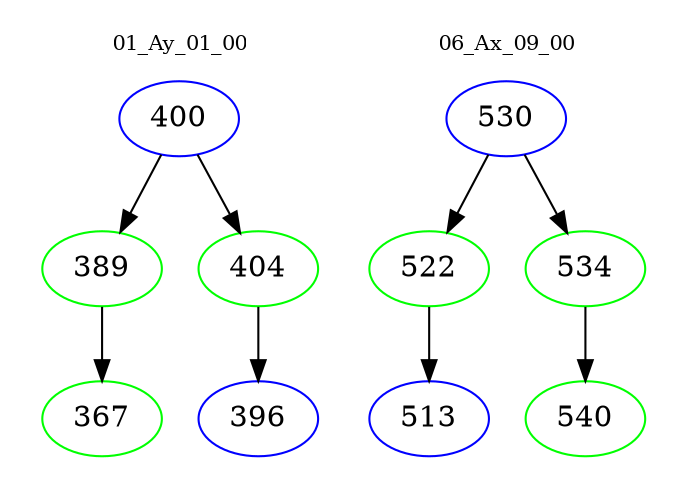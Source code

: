 digraph{
subgraph cluster_0 {
color = white
label = "01_Ay_01_00";
fontsize=10;
T0_400 [label="400", color="blue"]
T0_400 -> T0_389 [color="black"]
T0_389 [label="389", color="green"]
T0_389 -> T0_367 [color="black"]
T0_367 [label="367", color="green"]
T0_400 -> T0_404 [color="black"]
T0_404 [label="404", color="green"]
T0_404 -> T0_396 [color="black"]
T0_396 [label="396", color="blue"]
}
subgraph cluster_1 {
color = white
label = "06_Ax_09_00";
fontsize=10;
T1_530 [label="530", color="blue"]
T1_530 -> T1_522 [color="black"]
T1_522 [label="522", color="green"]
T1_522 -> T1_513 [color="black"]
T1_513 [label="513", color="blue"]
T1_530 -> T1_534 [color="black"]
T1_534 [label="534", color="green"]
T1_534 -> T1_540 [color="black"]
T1_540 [label="540", color="green"]
}
}
